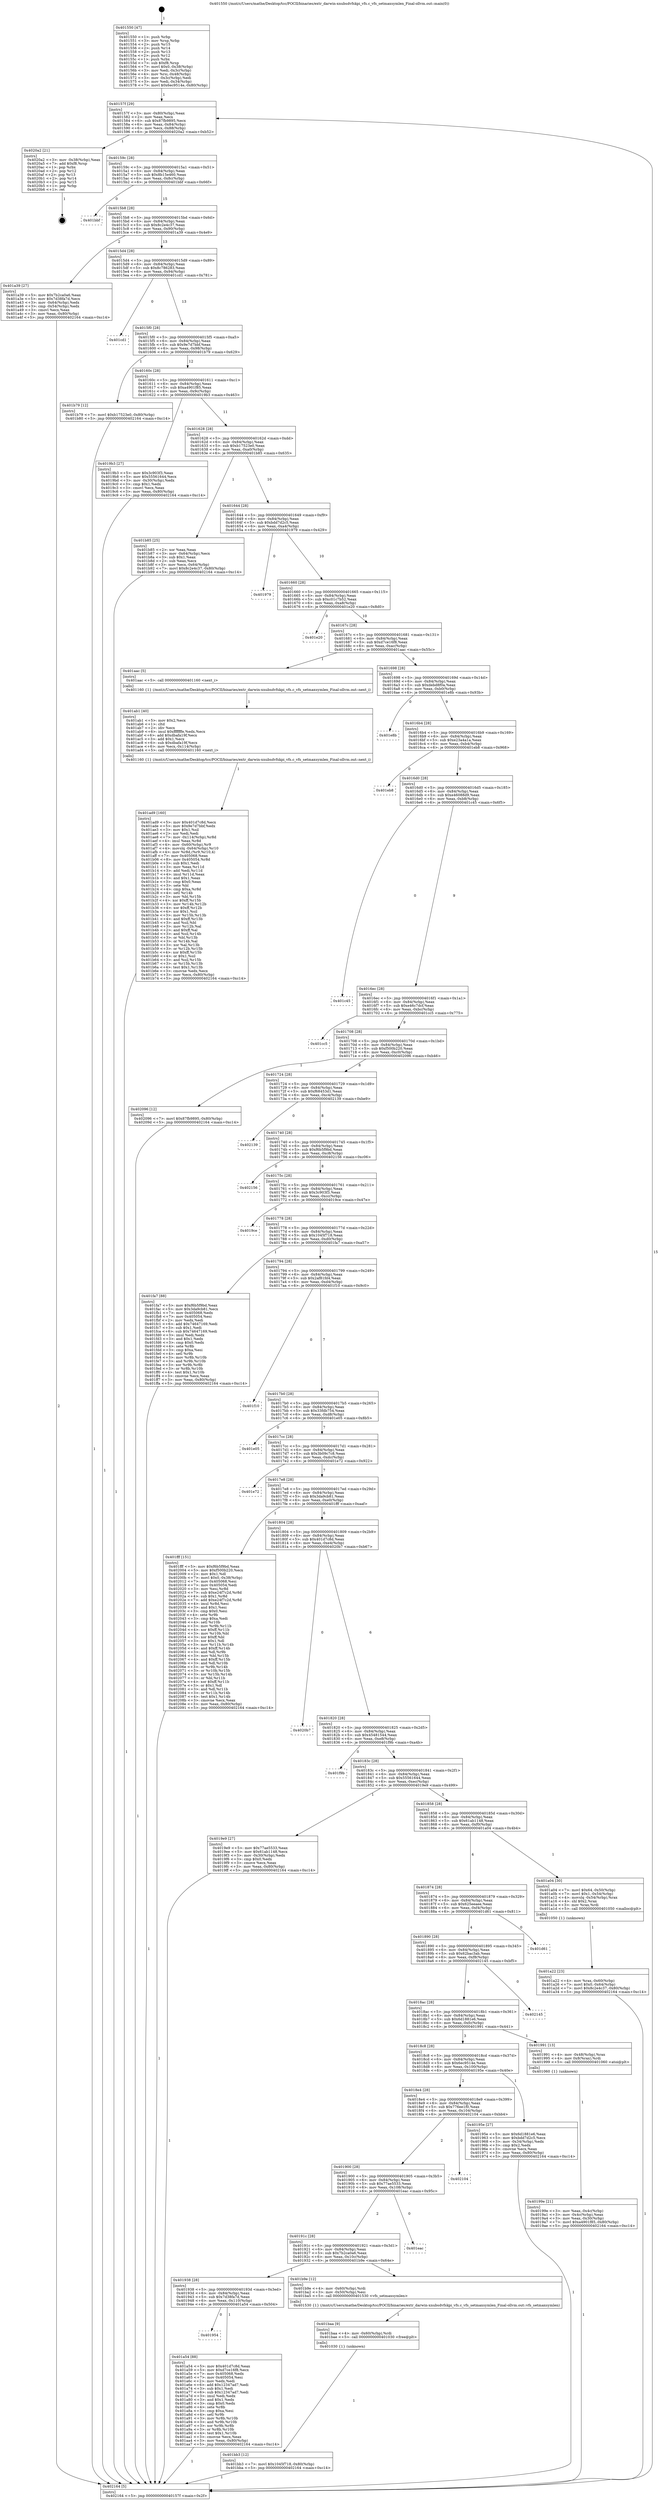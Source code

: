 digraph "0x401550" {
  label = "0x401550 (/mnt/c/Users/mathe/Desktop/tcc/POCII/binaries/extr_darwin-xnubsdvfskpi_vfs.c_vfs_setmaxsymlen_Final-ollvm.out::main(0))"
  labelloc = "t"
  node[shape=record]

  Entry [label="",width=0.3,height=0.3,shape=circle,fillcolor=black,style=filled]
  "0x40157f" [label="{
     0x40157f [29]\l
     | [instrs]\l
     &nbsp;&nbsp;0x40157f \<+3\>: mov -0x80(%rbp),%eax\l
     &nbsp;&nbsp;0x401582 \<+2\>: mov %eax,%ecx\l
     &nbsp;&nbsp;0x401584 \<+6\>: sub $0x87fb9895,%ecx\l
     &nbsp;&nbsp;0x40158a \<+6\>: mov %eax,-0x84(%rbp)\l
     &nbsp;&nbsp;0x401590 \<+6\>: mov %ecx,-0x88(%rbp)\l
     &nbsp;&nbsp;0x401596 \<+6\>: je 00000000004020a2 \<main+0xb52\>\l
  }"]
  "0x4020a2" [label="{
     0x4020a2 [21]\l
     | [instrs]\l
     &nbsp;&nbsp;0x4020a2 \<+3\>: mov -0x38(%rbp),%eax\l
     &nbsp;&nbsp;0x4020a5 \<+7\>: add $0xf8,%rsp\l
     &nbsp;&nbsp;0x4020ac \<+1\>: pop %rbx\l
     &nbsp;&nbsp;0x4020ad \<+2\>: pop %r12\l
     &nbsp;&nbsp;0x4020af \<+2\>: pop %r13\l
     &nbsp;&nbsp;0x4020b1 \<+2\>: pop %r14\l
     &nbsp;&nbsp;0x4020b3 \<+2\>: pop %r15\l
     &nbsp;&nbsp;0x4020b5 \<+1\>: pop %rbp\l
     &nbsp;&nbsp;0x4020b6 \<+1\>: ret\l
  }"]
  "0x40159c" [label="{
     0x40159c [28]\l
     | [instrs]\l
     &nbsp;&nbsp;0x40159c \<+5\>: jmp 00000000004015a1 \<main+0x51\>\l
     &nbsp;&nbsp;0x4015a1 \<+6\>: mov -0x84(%rbp),%eax\l
     &nbsp;&nbsp;0x4015a7 \<+5\>: sub $0x8b15e460,%eax\l
     &nbsp;&nbsp;0x4015ac \<+6\>: mov %eax,-0x8c(%rbp)\l
     &nbsp;&nbsp;0x4015b2 \<+6\>: je 0000000000401bbf \<main+0x66f\>\l
  }"]
  Exit [label="",width=0.3,height=0.3,shape=circle,fillcolor=black,style=filled,peripheries=2]
  "0x401bbf" [label="{
     0x401bbf\l
  }", style=dashed]
  "0x4015b8" [label="{
     0x4015b8 [28]\l
     | [instrs]\l
     &nbsp;&nbsp;0x4015b8 \<+5\>: jmp 00000000004015bd \<main+0x6d\>\l
     &nbsp;&nbsp;0x4015bd \<+6\>: mov -0x84(%rbp),%eax\l
     &nbsp;&nbsp;0x4015c3 \<+5\>: sub $0x8c2e4c37,%eax\l
     &nbsp;&nbsp;0x4015c8 \<+6\>: mov %eax,-0x90(%rbp)\l
     &nbsp;&nbsp;0x4015ce \<+6\>: je 0000000000401a39 \<main+0x4e9\>\l
  }"]
  "0x401bb3" [label="{
     0x401bb3 [12]\l
     | [instrs]\l
     &nbsp;&nbsp;0x401bb3 \<+7\>: movl $0x1045f718,-0x80(%rbp)\l
     &nbsp;&nbsp;0x401bba \<+5\>: jmp 0000000000402164 \<main+0xc14\>\l
  }"]
  "0x401a39" [label="{
     0x401a39 [27]\l
     | [instrs]\l
     &nbsp;&nbsp;0x401a39 \<+5\>: mov $0x7b2ca0a6,%eax\l
     &nbsp;&nbsp;0x401a3e \<+5\>: mov $0x7d38fa7d,%ecx\l
     &nbsp;&nbsp;0x401a43 \<+3\>: mov -0x64(%rbp),%edx\l
     &nbsp;&nbsp;0x401a46 \<+3\>: cmp -0x54(%rbp),%edx\l
     &nbsp;&nbsp;0x401a49 \<+3\>: cmovl %ecx,%eax\l
     &nbsp;&nbsp;0x401a4c \<+3\>: mov %eax,-0x80(%rbp)\l
     &nbsp;&nbsp;0x401a4f \<+5\>: jmp 0000000000402164 \<main+0xc14\>\l
  }"]
  "0x4015d4" [label="{
     0x4015d4 [28]\l
     | [instrs]\l
     &nbsp;&nbsp;0x4015d4 \<+5\>: jmp 00000000004015d9 \<main+0x89\>\l
     &nbsp;&nbsp;0x4015d9 \<+6\>: mov -0x84(%rbp),%eax\l
     &nbsp;&nbsp;0x4015df \<+5\>: sub $0x8c786283,%eax\l
     &nbsp;&nbsp;0x4015e4 \<+6\>: mov %eax,-0x94(%rbp)\l
     &nbsp;&nbsp;0x4015ea \<+6\>: je 0000000000401cd1 \<main+0x781\>\l
  }"]
  "0x401baa" [label="{
     0x401baa [9]\l
     | [instrs]\l
     &nbsp;&nbsp;0x401baa \<+4\>: mov -0x60(%rbp),%rdi\l
     &nbsp;&nbsp;0x401bae \<+5\>: call 0000000000401030 \<free@plt\>\l
     | [calls]\l
     &nbsp;&nbsp;0x401030 \{1\} (unknown)\l
  }"]
  "0x401cd1" [label="{
     0x401cd1\l
  }", style=dashed]
  "0x4015f0" [label="{
     0x4015f0 [28]\l
     | [instrs]\l
     &nbsp;&nbsp;0x4015f0 \<+5\>: jmp 00000000004015f5 \<main+0xa5\>\l
     &nbsp;&nbsp;0x4015f5 \<+6\>: mov -0x84(%rbp),%eax\l
     &nbsp;&nbsp;0x4015fb \<+5\>: sub $0x9e7d7bbf,%eax\l
     &nbsp;&nbsp;0x401600 \<+6\>: mov %eax,-0x98(%rbp)\l
     &nbsp;&nbsp;0x401606 \<+6\>: je 0000000000401b79 \<main+0x629\>\l
  }"]
  "0x401ad9" [label="{
     0x401ad9 [160]\l
     | [instrs]\l
     &nbsp;&nbsp;0x401ad9 \<+5\>: mov $0x401d7c8d,%ecx\l
     &nbsp;&nbsp;0x401ade \<+5\>: mov $0x9e7d7bbf,%edx\l
     &nbsp;&nbsp;0x401ae3 \<+3\>: mov $0x1,%sil\l
     &nbsp;&nbsp;0x401ae6 \<+2\>: xor %edi,%edi\l
     &nbsp;&nbsp;0x401ae8 \<+7\>: mov -0x114(%rbp),%r8d\l
     &nbsp;&nbsp;0x401aef \<+4\>: imul %eax,%r8d\l
     &nbsp;&nbsp;0x401af3 \<+4\>: mov -0x60(%rbp),%r9\l
     &nbsp;&nbsp;0x401af7 \<+4\>: movslq -0x64(%rbp),%r10\l
     &nbsp;&nbsp;0x401afb \<+4\>: mov %r8d,(%r9,%r10,4)\l
     &nbsp;&nbsp;0x401aff \<+7\>: mov 0x405068,%eax\l
     &nbsp;&nbsp;0x401b06 \<+8\>: mov 0x405054,%r8d\l
     &nbsp;&nbsp;0x401b0e \<+3\>: sub $0x1,%edi\l
     &nbsp;&nbsp;0x401b11 \<+3\>: mov %eax,%r11d\l
     &nbsp;&nbsp;0x401b14 \<+3\>: add %edi,%r11d\l
     &nbsp;&nbsp;0x401b17 \<+4\>: imul %r11d,%eax\l
     &nbsp;&nbsp;0x401b1b \<+3\>: and $0x1,%eax\l
     &nbsp;&nbsp;0x401b1e \<+3\>: cmp $0x0,%eax\l
     &nbsp;&nbsp;0x401b21 \<+3\>: sete %bl\l
     &nbsp;&nbsp;0x401b24 \<+4\>: cmp $0xa,%r8d\l
     &nbsp;&nbsp;0x401b28 \<+4\>: setl %r14b\l
     &nbsp;&nbsp;0x401b2c \<+3\>: mov %bl,%r15b\l
     &nbsp;&nbsp;0x401b2f \<+4\>: xor $0xff,%r15b\l
     &nbsp;&nbsp;0x401b33 \<+3\>: mov %r14b,%r12b\l
     &nbsp;&nbsp;0x401b36 \<+4\>: xor $0xff,%r12b\l
     &nbsp;&nbsp;0x401b3a \<+4\>: xor $0x1,%sil\l
     &nbsp;&nbsp;0x401b3e \<+3\>: mov %r15b,%r13b\l
     &nbsp;&nbsp;0x401b41 \<+4\>: and $0xff,%r13b\l
     &nbsp;&nbsp;0x401b45 \<+3\>: and %sil,%bl\l
     &nbsp;&nbsp;0x401b48 \<+3\>: mov %r12b,%al\l
     &nbsp;&nbsp;0x401b4b \<+2\>: and $0xff,%al\l
     &nbsp;&nbsp;0x401b4d \<+3\>: and %sil,%r14b\l
     &nbsp;&nbsp;0x401b50 \<+3\>: or %bl,%r13b\l
     &nbsp;&nbsp;0x401b53 \<+3\>: or %r14b,%al\l
     &nbsp;&nbsp;0x401b56 \<+3\>: xor %al,%r13b\l
     &nbsp;&nbsp;0x401b59 \<+3\>: or %r12b,%r15b\l
     &nbsp;&nbsp;0x401b5c \<+4\>: xor $0xff,%r15b\l
     &nbsp;&nbsp;0x401b60 \<+4\>: or $0x1,%sil\l
     &nbsp;&nbsp;0x401b64 \<+3\>: and %sil,%r15b\l
     &nbsp;&nbsp;0x401b67 \<+3\>: or %r15b,%r13b\l
     &nbsp;&nbsp;0x401b6a \<+4\>: test $0x1,%r13b\l
     &nbsp;&nbsp;0x401b6e \<+3\>: cmovne %edx,%ecx\l
     &nbsp;&nbsp;0x401b71 \<+3\>: mov %ecx,-0x80(%rbp)\l
     &nbsp;&nbsp;0x401b74 \<+5\>: jmp 0000000000402164 \<main+0xc14\>\l
  }"]
  "0x401b79" [label="{
     0x401b79 [12]\l
     | [instrs]\l
     &nbsp;&nbsp;0x401b79 \<+7\>: movl $0xb17523e0,-0x80(%rbp)\l
     &nbsp;&nbsp;0x401b80 \<+5\>: jmp 0000000000402164 \<main+0xc14\>\l
  }"]
  "0x40160c" [label="{
     0x40160c [28]\l
     | [instrs]\l
     &nbsp;&nbsp;0x40160c \<+5\>: jmp 0000000000401611 \<main+0xc1\>\l
     &nbsp;&nbsp;0x401611 \<+6\>: mov -0x84(%rbp),%eax\l
     &nbsp;&nbsp;0x401617 \<+5\>: sub $0xa4901f85,%eax\l
     &nbsp;&nbsp;0x40161c \<+6\>: mov %eax,-0x9c(%rbp)\l
     &nbsp;&nbsp;0x401622 \<+6\>: je 00000000004019b3 \<main+0x463\>\l
  }"]
  "0x401ab1" [label="{
     0x401ab1 [40]\l
     | [instrs]\l
     &nbsp;&nbsp;0x401ab1 \<+5\>: mov $0x2,%ecx\l
     &nbsp;&nbsp;0x401ab6 \<+1\>: cltd\l
     &nbsp;&nbsp;0x401ab7 \<+2\>: idiv %ecx\l
     &nbsp;&nbsp;0x401ab9 \<+6\>: imul $0xfffffffe,%edx,%ecx\l
     &nbsp;&nbsp;0x401abf \<+6\>: add $0xdbafa19f,%ecx\l
     &nbsp;&nbsp;0x401ac5 \<+3\>: add $0x1,%ecx\l
     &nbsp;&nbsp;0x401ac8 \<+6\>: sub $0xdbafa19f,%ecx\l
     &nbsp;&nbsp;0x401ace \<+6\>: mov %ecx,-0x114(%rbp)\l
     &nbsp;&nbsp;0x401ad4 \<+5\>: call 0000000000401160 \<next_i\>\l
     | [calls]\l
     &nbsp;&nbsp;0x401160 \{1\} (/mnt/c/Users/mathe/Desktop/tcc/POCII/binaries/extr_darwin-xnubsdvfskpi_vfs.c_vfs_setmaxsymlen_Final-ollvm.out::next_i)\l
  }"]
  "0x4019b3" [label="{
     0x4019b3 [27]\l
     | [instrs]\l
     &nbsp;&nbsp;0x4019b3 \<+5\>: mov $0x3c903f3,%eax\l
     &nbsp;&nbsp;0x4019b8 \<+5\>: mov $0x55561644,%ecx\l
     &nbsp;&nbsp;0x4019bd \<+3\>: mov -0x30(%rbp),%edx\l
     &nbsp;&nbsp;0x4019c0 \<+3\>: cmp $0x1,%edx\l
     &nbsp;&nbsp;0x4019c3 \<+3\>: cmovl %ecx,%eax\l
     &nbsp;&nbsp;0x4019c6 \<+3\>: mov %eax,-0x80(%rbp)\l
     &nbsp;&nbsp;0x4019c9 \<+5\>: jmp 0000000000402164 \<main+0xc14\>\l
  }"]
  "0x401628" [label="{
     0x401628 [28]\l
     | [instrs]\l
     &nbsp;&nbsp;0x401628 \<+5\>: jmp 000000000040162d \<main+0xdd\>\l
     &nbsp;&nbsp;0x40162d \<+6\>: mov -0x84(%rbp),%eax\l
     &nbsp;&nbsp;0x401633 \<+5\>: sub $0xb17523e0,%eax\l
     &nbsp;&nbsp;0x401638 \<+6\>: mov %eax,-0xa0(%rbp)\l
     &nbsp;&nbsp;0x40163e \<+6\>: je 0000000000401b85 \<main+0x635\>\l
  }"]
  "0x401954" [label="{
     0x401954\l
  }", style=dashed]
  "0x401b85" [label="{
     0x401b85 [25]\l
     | [instrs]\l
     &nbsp;&nbsp;0x401b85 \<+2\>: xor %eax,%eax\l
     &nbsp;&nbsp;0x401b87 \<+3\>: mov -0x64(%rbp),%ecx\l
     &nbsp;&nbsp;0x401b8a \<+3\>: sub $0x1,%eax\l
     &nbsp;&nbsp;0x401b8d \<+2\>: sub %eax,%ecx\l
     &nbsp;&nbsp;0x401b8f \<+3\>: mov %ecx,-0x64(%rbp)\l
     &nbsp;&nbsp;0x401b92 \<+7\>: movl $0x8c2e4c37,-0x80(%rbp)\l
     &nbsp;&nbsp;0x401b99 \<+5\>: jmp 0000000000402164 \<main+0xc14\>\l
  }"]
  "0x401644" [label="{
     0x401644 [28]\l
     | [instrs]\l
     &nbsp;&nbsp;0x401644 \<+5\>: jmp 0000000000401649 \<main+0xf9\>\l
     &nbsp;&nbsp;0x401649 \<+6\>: mov -0x84(%rbp),%eax\l
     &nbsp;&nbsp;0x40164f \<+5\>: sub $0xbdd7d2c5,%eax\l
     &nbsp;&nbsp;0x401654 \<+6\>: mov %eax,-0xa4(%rbp)\l
     &nbsp;&nbsp;0x40165a \<+6\>: je 0000000000401979 \<main+0x429\>\l
  }"]
  "0x401a54" [label="{
     0x401a54 [88]\l
     | [instrs]\l
     &nbsp;&nbsp;0x401a54 \<+5\>: mov $0x401d7c8d,%eax\l
     &nbsp;&nbsp;0x401a59 \<+5\>: mov $0xd7ce16f8,%ecx\l
     &nbsp;&nbsp;0x401a5e \<+7\>: mov 0x405068,%edx\l
     &nbsp;&nbsp;0x401a65 \<+7\>: mov 0x405054,%esi\l
     &nbsp;&nbsp;0x401a6c \<+2\>: mov %edx,%edi\l
     &nbsp;&nbsp;0x401a6e \<+6\>: add $0x12347ad7,%edi\l
     &nbsp;&nbsp;0x401a74 \<+3\>: sub $0x1,%edi\l
     &nbsp;&nbsp;0x401a77 \<+6\>: sub $0x12347ad7,%edi\l
     &nbsp;&nbsp;0x401a7d \<+3\>: imul %edi,%edx\l
     &nbsp;&nbsp;0x401a80 \<+3\>: and $0x1,%edx\l
     &nbsp;&nbsp;0x401a83 \<+3\>: cmp $0x0,%edx\l
     &nbsp;&nbsp;0x401a86 \<+4\>: sete %r8b\l
     &nbsp;&nbsp;0x401a8a \<+3\>: cmp $0xa,%esi\l
     &nbsp;&nbsp;0x401a8d \<+4\>: setl %r9b\l
     &nbsp;&nbsp;0x401a91 \<+3\>: mov %r8b,%r10b\l
     &nbsp;&nbsp;0x401a94 \<+3\>: and %r9b,%r10b\l
     &nbsp;&nbsp;0x401a97 \<+3\>: xor %r9b,%r8b\l
     &nbsp;&nbsp;0x401a9a \<+3\>: or %r8b,%r10b\l
     &nbsp;&nbsp;0x401a9d \<+4\>: test $0x1,%r10b\l
     &nbsp;&nbsp;0x401aa1 \<+3\>: cmovne %ecx,%eax\l
     &nbsp;&nbsp;0x401aa4 \<+3\>: mov %eax,-0x80(%rbp)\l
     &nbsp;&nbsp;0x401aa7 \<+5\>: jmp 0000000000402164 \<main+0xc14\>\l
  }"]
  "0x401979" [label="{
     0x401979\l
  }", style=dashed]
  "0x401660" [label="{
     0x401660 [28]\l
     | [instrs]\l
     &nbsp;&nbsp;0x401660 \<+5\>: jmp 0000000000401665 \<main+0x115\>\l
     &nbsp;&nbsp;0x401665 \<+6\>: mov -0x84(%rbp),%eax\l
     &nbsp;&nbsp;0x40166b \<+5\>: sub $0xc01c7b52,%eax\l
     &nbsp;&nbsp;0x401670 \<+6\>: mov %eax,-0xa8(%rbp)\l
     &nbsp;&nbsp;0x401676 \<+6\>: je 0000000000401e20 \<main+0x8d0\>\l
  }"]
  "0x401938" [label="{
     0x401938 [28]\l
     | [instrs]\l
     &nbsp;&nbsp;0x401938 \<+5\>: jmp 000000000040193d \<main+0x3ed\>\l
     &nbsp;&nbsp;0x40193d \<+6\>: mov -0x84(%rbp),%eax\l
     &nbsp;&nbsp;0x401943 \<+5\>: sub $0x7d38fa7d,%eax\l
     &nbsp;&nbsp;0x401948 \<+6\>: mov %eax,-0x110(%rbp)\l
     &nbsp;&nbsp;0x40194e \<+6\>: je 0000000000401a54 \<main+0x504\>\l
  }"]
  "0x401e20" [label="{
     0x401e20\l
  }", style=dashed]
  "0x40167c" [label="{
     0x40167c [28]\l
     | [instrs]\l
     &nbsp;&nbsp;0x40167c \<+5\>: jmp 0000000000401681 \<main+0x131\>\l
     &nbsp;&nbsp;0x401681 \<+6\>: mov -0x84(%rbp),%eax\l
     &nbsp;&nbsp;0x401687 \<+5\>: sub $0xd7ce16f8,%eax\l
     &nbsp;&nbsp;0x40168c \<+6\>: mov %eax,-0xac(%rbp)\l
     &nbsp;&nbsp;0x401692 \<+6\>: je 0000000000401aac \<main+0x55c\>\l
  }"]
  "0x401b9e" [label="{
     0x401b9e [12]\l
     | [instrs]\l
     &nbsp;&nbsp;0x401b9e \<+4\>: mov -0x60(%rbp),%rdi\l
     &nbsp;&nbsp;0x401ba2 \<+3\>: mov -0x50(%rbp),%esi\l
     &nbsp;&nbsp;0x401ba5 \<+5\>: call 0000000000401530 \<vfs_setmaxsymlen\>\l
     | [calls]\l
     &nbsp;&nbsp;0x401530 \{1\} (/mnt/c/Users/mathe/Desktop/tcc/POCII/binaries/extr_darwin-xnubsdvfskpi_vfs.c_vfs_setmaxsymlen_Final-ollvm.out::vfs_setmaxsymlen)\l
  }"]
  "0x401aac" [label="{
     0x401aac [5]\l
     | [instrs]\l
     &nbsp;&nbsp;0x401aac \<+5\>: call 0000000000401160 \<next_i\>\l
     | [calls]\l
     &nbsp;&nbsp;0x401160 \{1\} (/mnt/c/Users/mathe/Desktop/tcc/POCII/binaries/extr_darwin-xnubsdvfskpi_vfs.c_vfs_setmaxsymlen_Final-ollvm.out::next_i)\l
  }"]
  "0x401698" [label="{
     0x401698 [28]\l
     | [instrs]\l
     &nbsp;&nbsp;0x401698 \<+5\>: jmp 000000000040169d \<main+0x14d\>\l
     &nbsp;&nbsp;0x40169d \<+6\>: mov -0x84(%rbp),%eax\l
     &nbsp;&nbsp;0x4016a3 \<+5\>: sub $0xdebd8f0a,%eax\l
     &nbsp;&nbsp;0x4016a8 \<+6\>: mov %eax,-0xb0(%rbp)\l
     &nbsp;&nbsp;0x4016ae \<+6\>: je 0000000000401e8b \<main+0x93b\>\l
  }"]
  "0x40191c" [label="{
     0x40191c [28]\l
     | [instrs]\l
     &nbsp;&nbsp;0x40191c \<+5\>: jmp 0000000000401921 \<main+0x3d1\>\l
     &nbsp;&nbsp;0x401921 \<+6\>: mov -0x84(%rbp),%eax\l
     &nbsp;&nbsp;0x401927 \<+5\>: sub $0x7b2ca0a6,%eax\l
     &nbsp;&nbsp;0x40192c \<+6\>: mov %eax,-0x10c(%rbp)\l
     &nbsp;&nbsp;0x401932 \<+6\>: je 0000000000401b9e \<main+0x64e\>\l
  }"]
  "0x401e8b" [label="{
     0x401e8b\l
  }", style=dashed]
  "0x4016b4" [label="{
     0x4016b4 [28]\l
     | [instrs]\l
     &nbsp;&nbsp;0x4016b4 \<+5\>: jmp 00000000004016b9 \<main+0x169\>\l
     &nbsp;&nbsp;0x4016b9 \<+6\>: mov -0x84(%rbp),%eax\l
     &nbsp;&nbsp;0x4016bf \<+5\>: sub $0xe23a4a1a,%eax\l
     &nbsp;&nbsp;0x4016c4 \<+6\>: mov %eax,-0xb4(%rbp)\l
     &nbsp;&nbsp;0x4016ca \<+6\>: je 0000000000401eb8 \<main+0x968\>\l
  }"]
  "0x401eac" [label="{
     0x401eac\l
  }", style=dashed]
  "0x401eb8" [label="{
     0x401eb8\l
  }", style=dashed]
  "0x4016d0" [label="{
     0x4016d0 [28]\l
     | [instrs]\l
     &nbsp;&nbsp;0x4016d0 \<+5\>: jmp 00000000004016d5 \<main+0x185\>\l
     &nbsp;&nbsp;0x4016d5 \<+6\>: mov -0x84(%rbp),%eax\l
     &nbsp;&nbsp;0x4016db \<+5\>: sub $0xe46088d9,%eax\l
     &nbsp;&nbsp;0x4016e0 \<+6\>: mov %eax,-0xb8(%rbp)\l
     &nbsp;&nbsp;0x4016e6 \<+6\>: je 0000000000401c45 \<main+0x6f5\>\l
  }"]
  "0x401900" [label="{
     0x401900 [28]\l
     | [instrs]\l
     &nbsp;&nbsp;0x401900 \<+5\>: jmp 0000000000401905 \<main+0x3b5\>\l
     &nbsp;&nbsp;0x401905 \<+6\>: mov -0x84(%rbp),%eax\l
     &nbsp;&nbsp;0x40190b \<+5\>: sub $0x77ae5533,%eax\l
     &nbsp;&nbsp;0x401910 \<+6\>: mov %eax,-0x108(%rbp)\l
     &nbsp;&nbsp;0x401916 \<+6\>: je 0000000000401eac \<main+0x95c\>\l
  }"]
  "0x401c45" [label="{
     0x401c45\l
  }", style=dashed]
  "0x4016ec" [label="{
     0x4016ec [28]\l
     | [instrs]\l
     &nbsp;&nbsp;0x4016ec \<+5\>: jmp 00000000004016f1 \<main+0x1a1\>\l
     &nbsp;&nbsp;0x4016f1 \<+6\>: mov -0x84(%rbp),%eax\l
     &nbsp;&nbsp;0x4016f7 \<+5\>: sub $0xe46c7dcf,%eax\l
     &nbsp;&nbsp;0x4016fc \<+6\>: mov %eax,-0xbc(%rbp)\l
     &nbsp;&nbsp;0x401702 \<+6\>: je 0000000000401cc5 \<main+0x775\>\l
  }"]
  "0x402104" [label="{
     0x402104\l
  }", style=dashed]
  "0x401cc5" [label="{
     0x401cc5\l
  }", style=dashed]
  "0x401708" [label="{
     0x401708 [28]\l
     | [instrs]\l
     &nbsp;&nbsp;0x401708 \<+5\>: jmp 000000000040170d \<main+0x1bd\>\l
     &nbsp;&nbsp;0x40170d \<+6\>: mov -0x84(%rbp),%eax\l
     &nbsp;&nbsp;0x401713 \<+5\>: sub $0xf500b220,%eax\l
     &nbsp;&nbsp;0x401718 \<+6\>: mov %eax,-0xc0(%rbp)\l
     &nbsp;&nbsp;0x40171e \<+6\>: je 0000000000402096 \<main+0xb46\>\l
  }"]
  "0x401a22" [label="{
     0x401a22 [23]\l
     | [instrs]\l
     &nbsp;&nbsp;0x401a22 \<+4\>: mov %rax,-0x60(%rbp)\l
     &nbsp;&nbsp;0x401a26 \<+7\>: movl $0x0,-0x64(%rbp)\l
     &nbsp;&nbsp;0x401a2d \<+7\>: movl $0x8c2e4c37,-0x80(%rbp)\l
     &nbsp;&nbsp;0x401a34 \<+5\>: jmp 0000000000402164 \<main+0xc14\>\l
  }"]
  "0x402096" [label="{
     0x402096 [12]\l
     | [instrs]\l
     &nbsp;&nbsp;0x402096 \<+7\>: movl $0x87fb9895,-0x80(%rbp)\l
     &nbsp;&nbsp;0x40209d \<+5\>: jmp 0000000000402164 \<main+0xc14\>\l
  }"]
  "0x401724" [label="{
     0x401724 [28]\l
     | [instrs]\l
     &nbsp;&nbsp;0x401724 \<+5\>: jmp 0000000000401729 \<main+0x1d9\>\l
     &nbsp;&nbsp;0x401729 \<+6\>: mov -0x84(%rbp),%eax\l
     &nbsp;&nbsp;0x40172f \<+5\>: sub $0xf68453d1,%eax\l
     &nbsp;&nbsp;0x401734 \<+6\>: mov %eax,-0xc4(%rbp)\l
     &nbsp;&nbsp;0x40173a \<+6\>: je 0000000000402139 \<main+0xbe9\>\l
  }"]
  "0x40199e" [label="{
     0x40199e [21]\l
     | [instrs]\l
     &nbsp;&nbsp;0x40199e \<+3\>: mov %eax,-0x4c(%rbp)\l
     &nbsp;&nbsp;0x4019a1 \<+3\>: mov -0x4c(%rbp),%eax\l
     &nbsp;&nbsp;0x4019a4 \<+3\>: mov %eax,-0x30(%rbp)\l
     &nbsp;&nbsp;0x4019a7 \<+7\>: movl $0xa4901f85,-0x80(%rbp)\l
     &nbsp;&nbsp;0x4019ae \<+5\>: jmp 0000000000402164 \<main+0xc14\>\l
  }"]
  "0x402139" [label="{
     0x402139\l
  }", style=dashed]
  "0x401740" [label="{
     0x401740 [28]\l
     | [instrs]\l
     &nbsp;&nbsp;0x401740 \<+5\>: jmp 0000000000401745 \<main+0x1f5\>\l
     &nbsp;&nbsp;0x401745 \<+6\>: mov -0x84(%rbp),%eax\l
     &nbsp;&nbsp;0x40174b \<+5\>: sub $0xf6b5f9bd,%eax\l
     &nbsp;&nbsp;0x401750 \<+6\>: mov %eax,-0xc8(%rbp)\l
     &nbsp;&nbsp;0x401756 \<+6\>: je 0000000000402156 \<main+0xc06\>\l
  }"]
  "0x401550" [label="{
     0x401550 [47]\l
     | [instrs]\l
     &nbsp;&nbsp;0x401550 \<+1\>: push %rbp\l
     &nbsp;&nbsp;0x401551 \<+3\>: mov %rsp,%rbp\l
     &nbsp;&nbsp;0x401554 \<+2\>: push %r15\l
     &nbsp;&nbsp;0x401556 \<+2\>: push %r14\l
     &nbsp;&nbsp;0x401558 \<+2\>: push %r13\l
     &nbsp;&nbsp;0x40155a \<+2\>: push %r12\l
     &nbsp;&nbsp;0x40155c \<+1\>: push %rbx\l
     &nbsp;&nbsp;0x40155d \<+7\>: sub $0xf8,%rsp\l
     &nbsp;&nbsp;0x401564 \<+7\>: movl $0x0,-0x38(%rbp)\l
     &nbsp;&nbsp;0x40156b \<+3\>: mov %edi,-0x3c(%rbp)\l
     &nbsp;&nbsp;0x40156e \<+4\>: mov %rsi,-0x48(%rbp)\l
     &nbsp;&nbsp;0x401572 \<+3\>: mov -0x3c(%rbp),%edi\l
     &nbsp;&nbsp;0x401575 \<+3\>: mov %edi,-0x34(%rbp)\l
     &nbsp;&nbsp;0x401578 \<+7\>: movl $0x6ec9514e,-0x80(%rbp)\l
  }"]
  "0x402156" [label="{
     0x402156\l
  }", style=dashed]
  "0x40175c" [label="{
     0x40175c [28]\l
     | [instrs]\l
     &nbsp;&nbsp;0x40175c \<+5\>: jmp 0000000000401761 \<main+0x211\>\l
     &nbsp;&nbsp;0x401761 \<+6\>: mov -0x84(%rbp),%eax\l
     &nbsp;&nbsp;0x401767 \<+5\>: sub $0x3c903f3,%eax\l
     &nbsp;&nbsp;0x40176c \<+6\>: mov %eax,-0xcc(%rbp)\l
     &nbsp;&nbsp;0x401772 \<+6\>: je 00000000004019ce \<main+0x47e\>\l
  }"]
  "0x402164" [label="{
     0x402164 [5]\l
     | [instrs]\l
     &nbsp;&nbsp;0x402164 \<+5\>: jmp 000000000040157f \<main+0x2f\>\l
  }"]
  "0x4019ce" [label="{
     0x4019ce\l
  }", style=dashed]
  "0x401778" [label="{
     0x401778 [28]\l
     | [instrs]\l
     &nbsp;&nbsp;0x401778 \<+5\>: jmp 000000000040177d \<main+0x22d\>\l
     &nbsp;&nbsp;0x40177d \<+6\>: mov -0x84(%rbp),%eax\l
     &nbsp;&nbsp;0x401783 \<+5\>: sub $0x1045f718,%eax\l
     &nbsp;&nbsp;0x401788 \<+6\>: mov %eax,-0xd0(%rbp)\l
     &nbsp;&nbsp;0x40178e \<+6\>: je 0000000000401fa7 \<main+0xa57\>\l
  }"]
  "0x4018e4" [label="{
     0x4018e4 [28]\l
     | [instrs]\l
     &nbsp;&nbsp;0x4018e4 \<+5\>: jmp 00000000004018e9 \<main+0x399\>\l
     &nbsp;&nbsp;0x4018e9 \<+6\>: mov -0x84(%rbp),%eax\l
     &nbsp;&nbsp;0x4018ef \<+5\>: sub $0x776ee1f0,%eax\l
     &nbsp;&nbsp;0x4018f4 \<+6\>: mov %eax,-0x104(%rbp)\l
     &nbsp;&nbsp;0x4018fa \<+6\>: je 0000000000402104 \<main+0xbb4\>\l
  }"]
  "0x401fa7" [label="{
     0x401fa7 [88]\l
     | [instrs]\l
     &nbsp;&nbsp;0x401fa7 \<+5\>: mov $0xf6b5f9bd,%eax\l
     &nbsp;&nbsp;0x401fac \<+5\>: mov $0x3da9cb81,%ecx\l
     &nbsp;&nbsp;0x401fb1 \<+7\>: mov 0x405068,%edx\l
     &nbsp;&nbsp;0x401fb8 \<+7\>: mov 0x405054,%esi\l
     &nbsp;&nbsp;0x401fbf \<+2\>: mov %edx,%edi\l
     &nbsp;&nbsp;0x401fc1 \<+6\>: add $0x74647169,%edi\l
     &nbsp;&nbsp;0x401fc7 \<+3\>: sub $0x1,%edi\l
     &nbsp;&nbsp;0x401fca \<+6\>: sub $0x74647169,%edi\l
     &nbsp;&nbsp;0x401fd0 \<+3\>: imul %edi,%edx\l
     &nbsp;&nbsp;0x401fd3 \<+3\>: and $0x1,%edx\l
     &nbsp;&nbsp;0x401fd6 \<+3\>: cmp $0x0,%edx\l
     &nbsp;&nbsp;0x401fd9 \<+4\>: sete %r8b\l
     &nbsp;&nbsp;0x401fdd \<+3\>: cmp $0xa,%esi\l
     &nbsp;&nbsp;0x401fe0 \<+4\>: setl %r9b\l
     &nbsp;&nbsp;0x401fe4 \<+3\>: mov %r8b,%r10b\l
     &nbsp;&nbsp;0x401fe7 \<+3\>: and %r9b,%r10b\l
     &nbsp;&nbsp;0x401fea \<+3\>: xor %r9b,%r8b\l
     &nbsp;&nbsp;0x401fed \<+3\>: or %r8b,%r10b\l
     &nbsp;&nbsp;0x401ff0 \<+4\>: test $0x1,%r10b\l
     &nbsp;&nbsp;0x401ff4 \<+3\>: cmovne %ecx,%eax\l
     &nbsp;&nbsp;0x401ff7 \<+3\>: mov %eax,-0x80(%rbp)\l
     &nbsp;&nbsp;0x401ffa \<+5\>: jmp 0000000000402164 \<main+0xc14\>\l
  }"]
  "0x401794" [label="{
     0x401794 [28]\l
     | [instrs]\l
     &nbsp;&nbsp;0x401794 \<+5\>: jmp 0000000000401799 \<main+0x249\>\l
     &nbsp;&nbsp;0x401799 \<+6\>: mov -0x84(%rbp),%eax\l
     &nbsp;&nbsp;0x40179f \<+5\>: sub $0x2af81fd4,%eax\l
     &nbsp;&nbsp;0x4017a4 \<+6\>: mov %eax,-0xd4(%rbp)\l
     &nbsp;&nbsp;0x4017aa \<+6\>: je 0000000000401f10 \<main+0x9c0\>\l
  }"]
  "0x40195e" [label="{
     0x40195e [27]\l
     | [instrs]\l
     &nbsp;&nbsp;0x40195e \<+5\>: mov $0x6d1881e6,%eax\l
     &nbsp;&nbsp;0x401963 \<+5\>: mov $0xbdd7d2c5,%ecx\l
     &nbsp;&nbsp;0x401968 \<+3\>: mov -0x34(%rbp),%edx\l
     &nbsp;&nbsp;0x40196b \<+3\>: cmp $0x2,%edx\l
     &nbsp;&nbsp;0x40196e \<+3\>: cmovne %ecx,%eax\l
     &nbsp;&nbsp;0x401971 \<+3\>: mov %eax,-0x80(%rbp)\l
     &nbsp;&nbsp;0x401974 \<+5\>: jmp 0000000000402164 \<main+0xc14\>\l
  }"]
  "0x401f10" [label="{
     0x401f10\l
  }", style=dashed]
  "0x4017b0" [label="{
     0x4017b0 [28]\l
     | [instrs]\l
     &nbsp;&nbsp;0x4017b0 \<+5\>: jmp 00000000004017b5 \<main+0x265\>\l
     &nbsp;&nbsp;0x4017b5 \<+6\>: mov -0x84(%rbp),%eax\l
     &nbsp;&nbsp;0x4017bb \<+5\>: sub $0x33fdb754,%eax\l
     &nbsp;&nbsp;0x4017c0 \<+6\>: mov %eax,-0xd8(%rbp)\l
     &nbsp;&nbsp;0x4017c6 \<+6\>: je 0000000000401e05 \<main+0x8b5\>\l
  }"]
  "0x4018c8" [label="{
     0x4018c8 [28]\l
     | [instrs]\l
     &nbsp;&nbsp;0x4018c8 \<+5\>: jmp 00000000004018cd \<main+0x37d\>\l
     &nbsp;&nbsp;0x4018cd \<+6\>: mov -0x84(%rbp),%eax\l
     &nbsp;&nbsp;0x4018d3 \<+5\>: sub $0x6ec9514e,%eax\l
     &nbsp;&nbsp;0x4018d8 \<+6\>: mov %eax,-0x100(%rbp)\l
     &nbsp;&nbsp;0x4018de \<+6\>: je 000000000040195e \<main+0x40e\>\l
  }"]
  "0x401e05" [label="{
     0x401e05\l
  }", style=dashed]
  "0x4017cc" [label="{
     0x4017cc [28]\l
     | [instrs]\l
     &nbsp;&nbsp;0x4017cc \<+5\>: jmp 00000000004017d1 \<main+0x281\>\l
     &nbsp;&nbsp;0x4017d1 \<+6\>: mov -0x84(%rbp),%eax\l
     &nbsp;&nbsp;0x4017d7 \<+5\>: sub $0x3b09c7c8,%eax\l
     &nbsp;&nbsp;0x4017dc \<+6\>: mov %eax,-0xdc(%rbp)\l
     &nbsp;&nbsp;0x4017e2 \<+6\>: je 0000000000401e72 \<main+0x922\>\l
  }"]
  "0x401991" [label="{
     0x401991 [13]\l
     | [instrs]\l
     &nbsp;&nbsp;0x401991 \<+4\>: mov -0x48(%rbp),%rax\l
     &nbsp;&nbsp;0x401995 \<+4\>: mov 0x8(%rax),%rdi\l
     &nbsp;&nbsp;0x401999 \<+5\>: call 0000000000401060 \<atoi@plt\>\l
     | [calls]\l
     &nbsp;&nbsp;0x401060 \{1\} (unknown)\l
  }"]
  "0x401e72" [label="{
     0x401e72\l
  }", style=dashed]
  "0x4017e8" [label="{
     0x4017e8 [28]\l
     | [instrs]\l
     &nbsp;&nbsp;0x4017e8 \<+5\>: jmp 00000000004017ed \<main+0x29d\>\l
     &nbsp;&nbsp;0x4017ed \<+6\>: mov -0x84(%rbp),%eax\l
     &nbsp;&nbsp;0x4017f3 \<+5\>: sub $0x3da9cb81,%eax\l
     &nbsp;&nbsp;0x4017f8 \<+6\>: mov %eax,-0xe0(%rbp)\l
     &nbsp;&nbsp;0x4017fe \<+6\>: je 0000000000401fff \<main+0xaaf\>\l
  }"]
  "0x4018ac" [label="{
     0x4018ac [28]\l
     | [instrs]\l
     &nbsp;&nbsp;0x4018ac \<+5\>: jmp 00000000004018b1 \<main+0x361\>\l
     &nbsp;&nbsp;0x4018b1 \<+6\>: mov -0x84(%rbp),%eax\l
     &nbsp;&nbsp;0x4018b7 \<+5\>: sub $0x6d1881e6,%eax\l
     &nbsp;&nbsp;0x4018bc \<+6\>: mov %eax,-0xfc(%rbp)\l
     &nbsp;&nbsp;0x4018c2 \<+6\>: je 0000000000401991 \<main+0x441\>\l
  }"]
  "0x401fff" [label="{
     0x401fff [151]\l
     | [instrs]\l
     &nbsp;&nbsp;0x401fff \<+5\>: mov $0xf6b5f9bd,%eax\l
     &nbsp;&nbsp;0x402004 \<+5\>: mov $0xf500b220,%ecx\l
     &nbsp;&nbsp;0x402009 \<+2\>: mov $0x1,%dl\l
     &nbsp;&nbsp;0x40200b \<+7\>: movl $0x0,-0x38(%rbp)\l
     &nbsp;&nbsp;0x402012 \<+7\>: mov 0x405068,%esi\l
     &nbsp;&nbsp;0x402019 \<+7\>: mov 0x405054,%edi\l
     &nbsp;&nbsp;0x402020 \<+3\>: mov %esi,%r8d\l
     &nbsp;&nbsp;0x402023 \<+7\>: sub $0xe24f7c2d,%r8d\l
     &nbsp;&nbsp;0x40202a \<+4\>: sub $0x1,%r8d\l
     &nbsp;&nbsp;0x40202e \<+7\>: add $0xe24f7c2d,%r8d\l
     &nbsp;&nbsp;0x402035 \<+4\>: imul %r8d,%esi\l
     &nbsp;&nbsp;0x402039 \<+3\>: and $0x1,%esi\l
     &nbsp;&nbsp;0x40203c \<+3\>: cmp $0x0,%esi\l
     &nbsp;&nbsp;0x40203f \<+4\>: sete %r9b\l
     &nbsp;&nbsp;0x402043 \<+3\>: cmp $0xa,%edi\l
     &nbsp;&nbsp;0x402046 \<+4\>: setl %r10b\l
     &nbsp;&nbsp;0x40204a \<+3\>: mov %r9b,%r11b\l
     &nbsp;&nbsp;0x40204d \<+4\>: xor $0xff,%r11b\l
     &nbsp;&nbsp;0x402051 \<+3\>: mov %r10b,%bl\l
     &nbsp;&nbsp;0x402054 \<+3\>: xor $0xff,%bl\l
     &nbsp;&nbsp;0x402057 \<+3\>: xor $0x1,%dl\l
     &nbsp;&nbsp;0x40205a \<+3\>: mov %r11b,%r14b\l
     &nbsp;&nbsp;0x40205d \<+4\>: and $0xff,%r14b\l
     &nbsp;&nbsp;0x402061 \<+3\>: and %dl,%r9b\l
     &nbsp;&nbsp;0x402064 \<+3\>: mov %bl,%r15b\l
     &nbsp;&nbsp;0x402067 \<+4\>: and $0xff,%r15b\l
     &nbsp;&nbsp;0x40206b \<+3\>: and %dl,%r10b\l
     &nbsp;&nbsp;0x40206e \<+3\>: or %r9b,%r14b\l
     &nbsp;&nbsp;0x402071 \<+3\>: or %r10b,%r15b\l
     &nbsp;&nbsp;0x402074 \<+3\>: xor %r15b,%r14b\l
     &nbsp;&nbsp;0x402077 \<+3\>: or %bl,%r11b\l
     &nbsp;&nbsp;0x40207a \<+4\>: xor $0xff,%r11b\l
     &nbsp;&nbsp;0x40207e \<+3\>: or $0x1,%dl\l
     &nbsp;&nbsp;0x402081 \<+3\>: and %dl,%r11b\l
     &nbsp;&nbsp;0x402084 \<+3\>: or %r11b,%r14b\l
     &nbsp;&nbsp;0x402087 \<+4\>: test $0x1,%r14b\l
     &nbsp;&nbsp;0x40208b \<+3\>: cmovne %ecx,%eax\l
     &nbsp;&nbsp;0x40208e \<+3\>: mov %eax,-0x80(%rbp)\l
     &nbsp;&nbsp;0x402091 \<+5\>: jmp 0000000000402164 \<main+0xc14\>\l
  }"]
  "0x401804" [label="{
     0x401804 [28]\l
     | [instrs]\l
     &nbsp;&nbsp;0x401804 \<+5\>: jmp 0000000000401809 \<main+0x2b9\>\l
     &nbsp;&nbsp;0x401809 \<+6\>: mov -0x84(%rbp),%eax\l
     &nbsp;&nbsp;0x40180f \<+5\>: sub $0x401d7c8d,%eax\l
     &nbsp;&nbsp;0x401814 \<+6\>: mov %eax,-0xe4(%rbp)\l
     &nbsp;&nbsp;0x40181a \<+6\>: je 00000000004020b7 \<main+0xb67\>\l
  }"]
  "0x402145" [label="{
     0x402145\l
  }", style=dashed]
  "0x4020b7" [label="{
     0x4020b7\l
  }", style=dashed]
  "0x401820" [label="{
     0x401820 [28]\l
     | [instrs]\l
     &nbsp;&nbsp;0x401820 \<+5\>: jmp 0000000000401825 \<main+0x2d5\>\l
     &nbsp;&nbsp;0x401825 \<+6\>: mov -0x84(%rbp),%eax\l
     &nbsp;&nbsp;0x40182b \<+5\>: sub $0x45481544,%eax\l
     &nbsp;&nbsp;0x401830 \<+6\>: mov %eax,-0xe8(%rbp)\l
     &nbsp;&nbsp;0x401836 \<+6\>: je 0000000000401f9b \<main+0xa4b\>\l
  }"]
  "0x401890" [label="{
     0x401890 [28]\l
     | [instrs]\l
     &nbsp;&nbsp;0x401890 \<+5\>: jmp 0000000000401895 \<main+0x345\>\l
     &nbsp;&nbsp;0x401895 \<+6\>: mov -0x84(%rbp),%eax\l
     &nbsp;&nbsp;0x40189b \<+5\>: sub $0x62bac3ab,%eax\l
     &nbsp;&nbsp;0x4018a0 \<+6\>: mov %eax,-0xf8(%rbp)\l
     &nbsp;&nbsp;0x4018a6 \<+6\>: je 0000000000402145 \<main+0xbf5\>\l
  }"]
  "0x401f9b" [label="{
     0x401f9b\l
  }", style=dashed]
  "0x40183c" [label="{
     0x40183c [28]\l
     | [instrs]\l
     &nbsp;&nbsp;0x40183c \<+5\>: jmp 0000000000401841 \<main+0x2f1\>\l
     &nbsp;&nbsp;0x401841 \<+6\>: mov -0x84(%rbp),%eax\l
     &nbsp;&nbsp;0x401847 \<+5\>: sub $0x55561644,%eax\l
     &nbsp;&nbsp;0x40184c \<+6\>: mov %eax,-0xec(%rbp)\l
     &nbsp;&nbsp;0x401852 \<+6\>: je 00000000004019e9 \<main+0x499\>\l
  }"]
  "0x401d61" [label="{
     0x401d61\l
  }", style=dashed]
  "0x4019e9" [label="{
     0x4019e9 [27]\l
     | [instrs]\l
     &nbsp;&nbsp;0x4019e9 \<+5\>: mov $0x77ae5533,%eax\l
     &nbsp;&nbsp;0x4019ee \<+5\>: mov $0x61ab1148,%ecx\l
     &nbsp;&nbsp;0x4019f3 \<+3\>: mov -0x30(%rbp),%edx\l
     &nbsp;&nbsp;0x4019f6 \<+3\>: cmp $0x0,%edx\l
     &nbsp;&nbsp;0x4019f9 \<+3\>: cmove %ecx,%eax\l
     &nbsp;&nbsp;0x4019fc \<+3\>: mov %eax,-0x80(%rbp)\l
     &nbsp;&nbsp;0x4019ff \<+5\>: jmp 0000000000402164 \<main+0xc14\>\l
  }"]
  "0x401858" [label="{
     0x401858 [28]\l
     | [instrs]\l
     &nbsp;&nbsp;0x401858 \<+5\>: jmp 000000000040185d \<main+0x30d\>\l
     &nbsp;&nbsp;0x40185d \<+6\>: mov -0x84(%rbp),%eax\l
     &nbsp;&nbsp;0x401863 \<+5\>: sub $0x61ab1148,%eax\l
     &nbsp;&nbsp;0x401868 \<+6\>: mov %eax,-0xf0(%rbp)\l
     &nbsp;&nbsp;0x40186e \<+6\>: je 0000000000401a04 \<main+0x4b4\>\l
  }"]
  "0x401874" [label="{
     0x401874 [28]\l
     | [instrs]\l
     &nbsp;&nbsp;0x401874 \<+5\>: jmp 0000000000401879 \<main+0x329\>\l
     &nbsp;&nbsp;0x401879 \<+6\>: mov -0x84(%rbp),%eax\l
     &nbsp;&nbsp;0x40187f \<+5\>: sub $0x625eeaee,%eax\l
     &nbsp;&nbsp;0x401884 \<+6\>: mov %eax,-0xf4(%rbp)\l
     &nbsp;&nbsp;0x40188a \<+6\>: je 0000000000401d61 \<main+0x811\>\l
  }"]
  "0x401a04" [label="{
     0x401a04 [30]\l
     | [instrs]\l
     &nbsp;&nbsp;0x401a04 \<+7\>: movl $0x64,-0x50(%rbp)\l
     &nbsp;&nbsp;0x401a0b \<+7\>: movl $0x1,-0x54(%rbp)\l
     &nbsp;&nbsp;0x401a12 \<+4\>: movslq -0x54(%rbp),%rax\l
     &nbsp;&nbsp;0x401a16 \<+4\>: shl $0x2,%rax\l
     &nbsp;&nbsp;0x401a1a \<+3\>: mov %rax,%rdi\l
     &nbsp;&nbsp;0x401a1d \<+5\>: call 0000000000401050 \<malloc@plt\>\l
     | [calls]\l
     &nbsp;&nbsp;0x401050 \{1\} (unknown)\l
  }"]
  Entry -> "0x401550" [label=" 1"]
  "0x40157f" -> "0x4020a2" [label=" 1"]
  "0x40157f" -> "0x40159c" [label=" 15"]
  "0x4020a2" -> Exit [label=" 1"]
  "0x40159c" -> "0x401bbf" [label=" 0"]
  "0x40159c" -> "0x4015b8" [label=" 15"]
  "0x402096" -> "0x402164" [label=" 1"]
  "0x4015b8" -> "0x401a39" [label=" 2"]
  "0x4015b8" -> "0x4015d4" [label=" 13"]
  "0x401fff" -> "0x402164" [label=" 1"]
  "0x4015d4" -> "0x401cd1" [label=" 0"]
  "0x4015d4" -> "0x4015f0" [label=" 13"]
  "0x401fa7" -> "0x402164" [label=" 1"]
  "0x4015f0" -> "0x401b79" [label=" 1"]
  "0x4015f0" -> "0x40160c" [label=" 12"]
  "0x401bb3" -> "0x402164" [label=" 1"]
  "0x40160c" -> "0x4019b3" [label=" 1"]
  "0x40160c" -> "0x401628" [label=" 11"]
  "0x401baa" -> "0x401bb3" [label=" 1"]
  "0x401628" -> "0x401b85" [label=" 1"]
  "0x401628" -> "0x401644" [label=" 10"]
  "0x401b9e" -> "0x401baa" [label=" 1"]
  "0x401644" -> "0x401979" [label=" 0"]
  "0x401644" -> "0x401660" [label=" 10"]
  "0x401b85" -> "0x402164" [label=" 1"]
  "0x401660" -> "0x401e20" [label=" 0"]
  "0x401660" -> "0x40167c" [label=" 10"]
  "0x401ad9" -> "0x402164" [label=" 1"]
  "0x40167c" -> "0x401aac" [label=" 1"]
  "0x40167c" -> "0x401698" [label=" 9"]
  "0x401ab1" -> "0x401ad9" [label=" 1"]
  "0x401698" -> "0x401e8b" [label=" 0"]
  "0x401698" -> "0x4016b4" [label=" 9"]
  "0x401a54" -> "0x402164" [label=" 1"]
  "0x4016b4" -> "0x401eb8" [label=" 0"]
  "0x4016b4" -> "0x4016d0" [label=" 9"]
  "0x401938" -> "0x401954" [label=" 0"]
  "0x4016d0" -> "0x401c45" [label=" 0"]
  "0x4016d0" -> "0x4016ec" [label=" 9"]
  "0x401b79" -> "0x402164" [label=" 1"]
  "0x4016ec" -> "0x401cc5" [label=" 0"]
  "0x4016ec" -> "0x401708" [label=" 9"]
  "0x40191c" -> "0x401938" [label=" 1"]
  "0x401708" -> "0x402096" [label=" 1"]
  "0x401708" -> "0x401724" [label=" 8"]
  "0x401aac" -> "0x401ab1" [label=" 1"]
  "0x401724" -> "0x402139" [label=" 0"]
  "0x401724" -> "0x401740" [label=" 8"]
  "0x401900" -> "0x40191c" [label=" 2"]
  "0x401740" -> "0x402156" [label=" 0"]
  "0x401740" -> "0x40175c" [label=" 8"]
  "0x401900" -> "0x401eac" [label=" 0"]
  "0x40175c" -> "0x4019ce" [label=" 0"]
  "0x40175c" -> "0x401778" [label=" 8"]
  "0x401938" -> "0x401a54" [label=" 1"]
  "0x401778" -> "0x401fa7" [label=" 1"]
  "0x401778" -> "0x401794" [label=" 7"]
  "0x4018e4" -> "0x401900" [label=" 2"]
  "0x401794" -> "0x401f10" [label=" 0"]
  "0x401794" -> "0x4017b0" [label=" 7"]
  "0x4018e4" -> "0x402104" [label=" 0"]
  "0x4017b0" -> "0x401e05" [label=" 0"]
  "0x4017b0" -> "0x4017cc" [label=" 7"]
  "0x401a39" -> "0x402164" [label=" 2"]
  "0x4017cc" -> "0x401e72" [label=" 0"]
  "0x4017cc" -> "0x4017e8" [label=" 7"]
  "0x401a22" -> "0x402164" [label=" 1"]
  "0x4017e8" -> "0x401fff" [label=" 1"]
  "0x4017e8" -> "0x401804" [label=" 6"]
  "0x4019e9" -> "0x402164" [label=" 1"]
  "0x401804" -> "0x4020b7" [label=" 0"]
  "0x401804" -> "0x401820" [label=" 6"]
  "0x4019b3" -> "0x402164" [label=" 1"]
  "0x401820" -> "0x401f9b" [label=" 0"]
  "0x401820" -> "0x40183c" [label=" 6"]
  "0x401991" -> "0x40199e" [label=" 1"]
  "0x40183c" -> "0x4019e9" [label=" 1"]
  "0x40183c" -> "0x401858" [label=" 5"]
  "0x402164" -> "0x40157f" [label=" 15"]
  "0x401858" -> "0x401a04" [label=" 1"]
  "0x401858" -> "0x401874" [label=" 4"]
  "0x401550" -> "0x40157f" [label=" 1"]
  "0x401874" -> "0x401d61" [label=" 0"]
  "0x401874" -> "0x401890" [label=" 4"]
  "0x40199e" -> "0x402164" [label=" 1"]
  "0x401890" -> "0x402145" [label=" 0"]
  "0x401890" -> "0x4018ac" [label=" 4"]
  "0x401a04" -> "0x401a22" [label=" 1"]
  "0x4018ac" -> "0x401991" [label=" 1"]
  "0x4018ac" -> "0x4018c8" [label=" 3"]
  "0x40191c" -> "0x401b9e" [label=" 1"]
  "0x4018c8" -> "0x40195e" [label=" 1"]
  "0x4018c8" -> "0x4018e4" [label=" 2"]
  "0x40195e" -> "0x402164" [label=" 1"]
}
